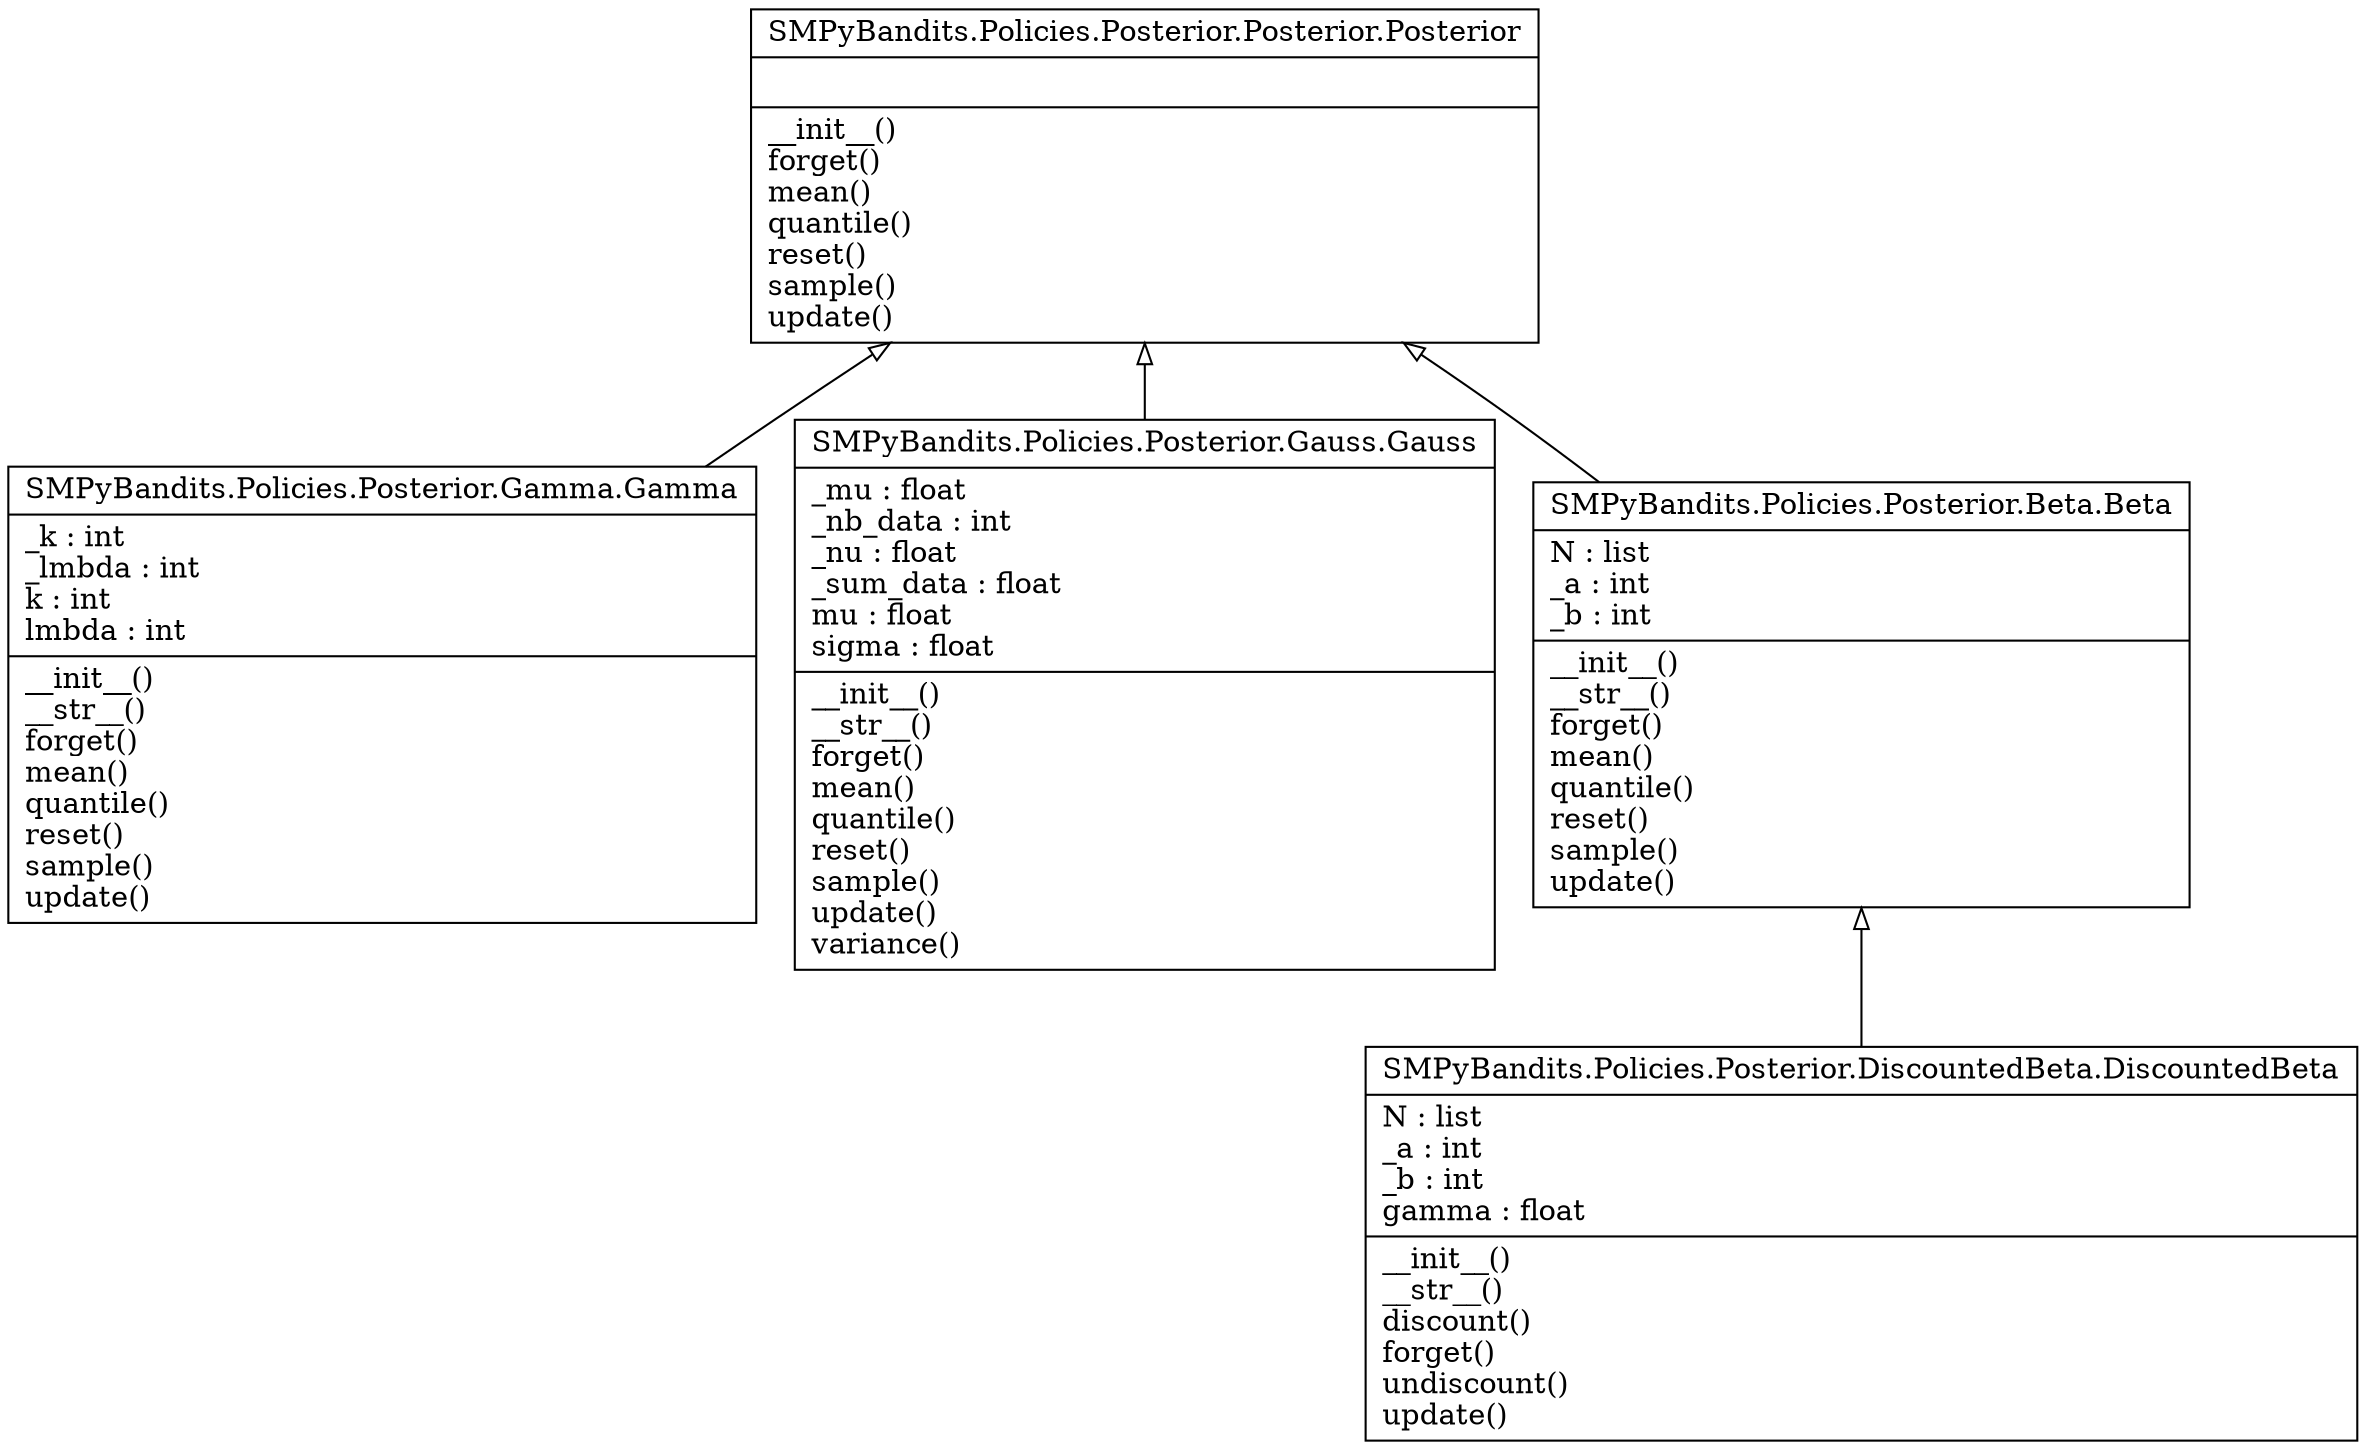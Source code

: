 digraph "classes_SMPyBandits.Policies.Posterior" {
charset="utf-8"
rankdir=BT
"0" [label="{SMPyBandits.Policies.Posterior.Beta.Beta|N : list\l_a : int\l_b : int\l|__init__()\l__str__()\lforget()\lmean()\lquantile()\lreset()\lsample()\lupdate()\l}", shape="record"];
"1" [label="{SMPyBandits.Policies.Posterior.DiscountedBeta.DiscountedBeta|N : list\l_a : int\l_b : int\lgamma : float\l|__init__()\l__str__()\ldiscount()\lforget()\lundiscount()\lupdate()\l}", shape="record"];
"2" [label="{SMPyBandits.Policies.Posterior.Gamma.Gamma|_k : int\l_lmbda : int\lk : int\llmbda : int\l|__init__()\l__str__()\lforget()\lmean()\lquantile()\lreset()\lsample()\lupdate()\l}", shape="record"];
"3" [label="{SMPyBandits.Policies.Posterior.Gauss.Gauss|_mu : float\l_nb_data : int\l_nu : float\l_sum_data : float\lmu : float\lsigma : float\l|__init__()\l__str__()\lforget()\lmean()\lquantile()\lreset()\lsample()\lupdate()\lvariance()\l}", shape="record"];
"4" [label="{SMPyBandits.Policies.Posterior.Posterior.Posterior|\l|__init__()\lforget()\lmean()\lquantile()\lreset()\lsample()\lupdate()\l}", shape="record"];
"0" -> "4" [arrowhead="empty", arrowtail="none"];
"1" -> "0" [arrowhead="empty", arrowtail="none"];
"2" -> "4" [arrowhead="empty", arrowtail="none"];
"3" -> "4" [arrowhead="empty", arrowtail="none"];
}
